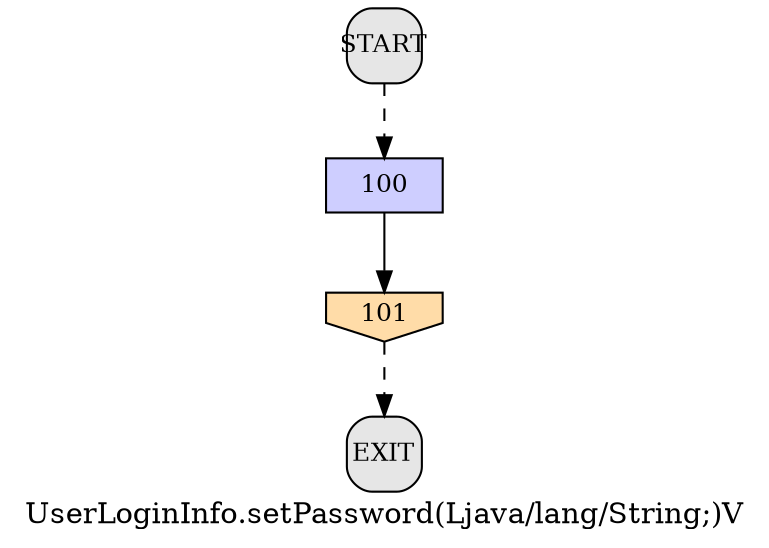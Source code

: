 /* --------------------------------------------------- */
/* Generated by Dr. Garbage Control Flow Graph Factory */
/* http://www.drgarbage.com                            */
/* Version: 4.5.0.201508311741                         */
/* Retrieved on: 2015-12-01 08:09:23.497               */
/* --------------------------------------------------- */
digraph "UserLoginInfo.setPassword(Ljava/lang/String;)V" {
 graph [label="UserLoginInfo.setPassword(Ljava/lang/String;)V"];
 2 [label="100", shape=box, style=filled, fillcolor="#CECEFF", fixedsize=true, fontsize=12, width=0.78, height=0.36 ]
 3 [label="101", shape=invhouse, style=filled, fillcolor="#FFDCA8", fixedsize=true, fontsize=12, width=0.78, height=0.36 ]
 4 [label="START", shape=box, style="filled, rounded", fillcolor="#E6E6E6", fixedsize=true, fontsize=12, width=0.5, height=0.5 ]
 5 [label="EXIT", shape=box, style="filled, rounded", fillcolor="#E6E6E6", fixedsize=true, fontsize=12, width=0.5, height=0.5 ]
 4 -> 2 [label="", style=dashed ]
 2 -> 3 [label="", style=solid ]
 3 -> 5 [label="", style=dashed ]
}
